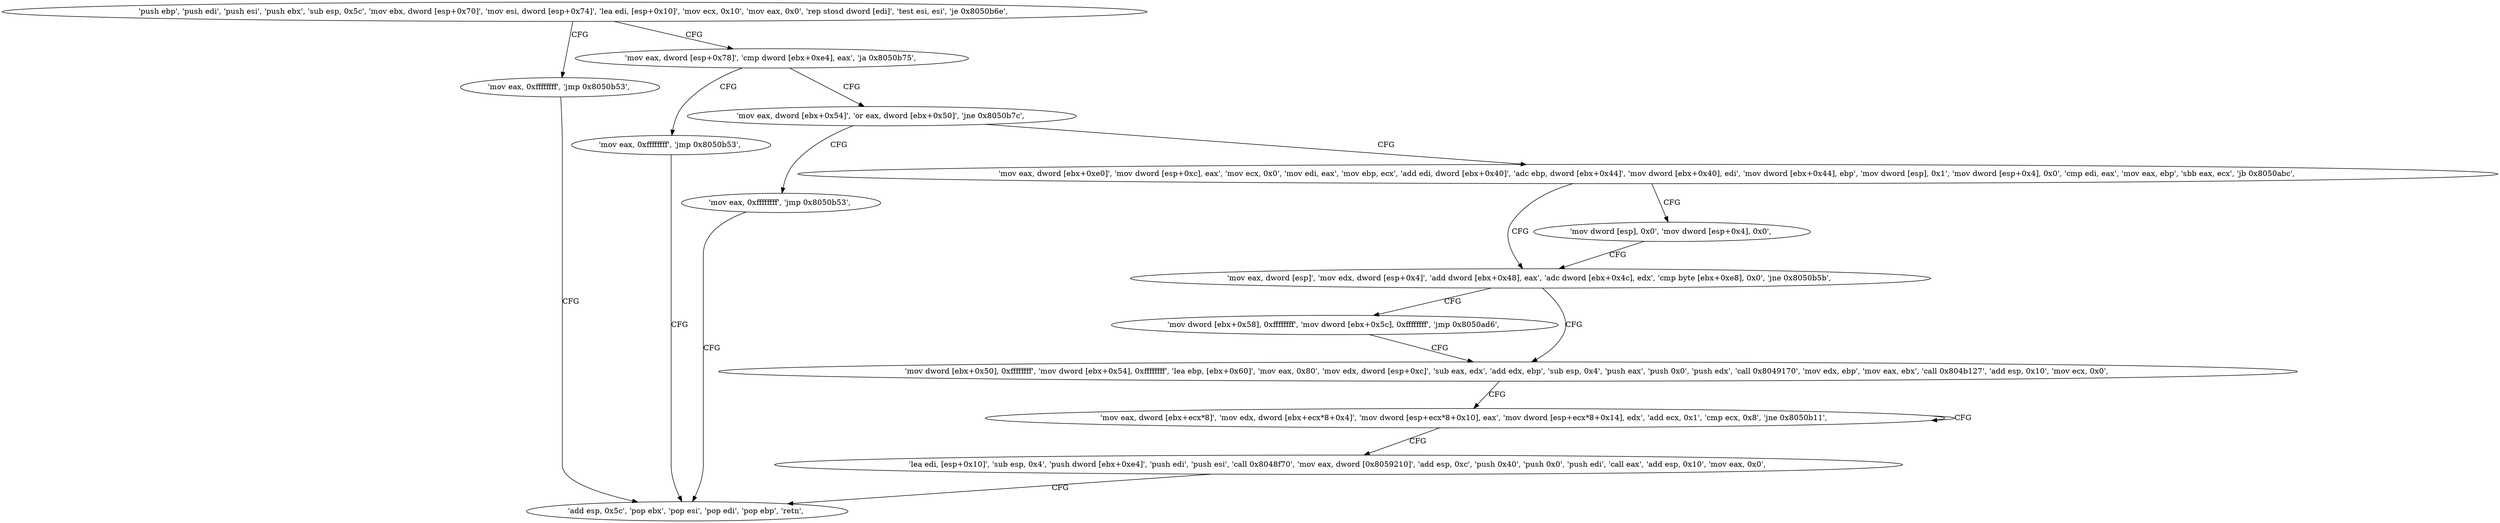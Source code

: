 digraph "func" {
"134548020" [label = "'push ebp', 'push edi', 'push esi', 'push ebx', 'sub esp, 0x5c', 'mov ebx, dword [esp+0x70]', 'mov esi, dword [esp+0x74]', 'lea edi, [esp+0x10]', 'mov ecx, 0x10', 'mov eax, 0x0', 'rep stosd dword [edi]', 'test esi, esi', 'je 0x8050b6e', " ]
"134548334" [label = "'mov eax, 0xffffffff', 'jmp 0x8050b53', " ]
"134548059" [label = "'mov eax, dword [esp+0x78]', 'cmp dword [ebx+0xe4], eax', 'ja 0x8050b75', " ]
"134548307" [label = "'add esp, 0x5c', 'pop ebx', 'pop esi', 'pop edi', 'pop ebp', 'retn', " ]
"134548341" [label = "'mov eax, 0xffffffff', 'jmp 0x8050b53', " ]
"134548075" [label = "'mov eax, dword [ebx+0x54]', 'or eax, dword [ebx+0x50]', 'jne 0x8050b7c', " ]
"134548348" [label = "'mov eax, 0xffffffff', 'jmp 0x8050b53', " ]
"134548087" [label = "'mov eax, dword [ebx+0xe0]', 'mov dword [esp+0xc], eax', 'mov ecx, 0x0', 'mov edi, eax', 'mov ebp, ecx', 'add edi, dword [ebx+0x40]', 'adc ebp, dword [ebx+0x44]', 'mov dword [ebx+0x40], edi', 'mov dword [ebx+0x44], ebp', 'mov dword [esp], 0x1', 'mov dword [esp+0x4], 0x0', 'cmp edi, eax', 'mov eax, ebp', 'sbb eax, ecx', 'jb 0x8050abc', " ]
"134548156" [label = "'mov eax, dword [esp]', 'mov edx, dword [esp+0x4]', 'add dword [ebx+0x48], eax', 'adc dword [ebx+0x4c], edx', 'cmp byte [ebx+0xe8], 0x0', 'jne 0x8050b5b', " ]
"134548141" [label = "'mov dword [esp], 0x0', 'mov dword [esp+0x4], 0x0', " ]
"134548315" [label = "'mov dword [ebx+0x58], 0xffffffff', 'mov dword [ebx+0x5c], 0xffffffff', 'jmp 0x8050ad6', " ]
"134548182" [label = "'mov dword [ebx+0x50], 0xffffffff', 'mov dword [ebx+0x54], 0xffffffff', 'lea ebp, [ebx+0x60]', 'mov eax, 0x80', 'mov edx, dword [esp+0xc]', 'sub eax, edx', 'add edx, ebp', 'sub esp, 0x4', 'push eax', 'push 0x0', 'push edx', 'call 0x8049170', 'mov edx, ebp', 'mov eax, ebx', 'call 0x804b127', 'add esp, 0x10', 'mov ecx, 0x0', " ]
"134548241" [label = "'mov eax, dword [ebx+ecx*8]', 'mov edx, dword [ebx+ecx*8+0x4]', 'mov dword [esp+ecx*8+0x10], eax', 'mov dword [esp+ecx*8+0x14], edx', 'add ecx, 0x1', 'cmp ecx, 0x8', 'jne 0x8050b11', " ]
"134548264" [label = "'lea edi, [esp+0x10]', 'sub esp, 0x4', 'push dword [ebx+0xe4]', 'push edi', 'push esi', 'call 0x8048f70', 'mov eax, dword [0x8059210]', 'add esp, 0xc', 'push 0x40', 'push 0x0', 'push edi', 'call eax', 'add esp, 0x10', 'mov eax, 0x0', " ]
"134548020" -> "134548334" [ label = "CFG" ]
"134548020" -> "134548059" [ label = "CFG" ]
"134548334" -> "134548307" [ label = "CFG" ]
"134548059" -> "134548341" [ label = "CFG" ]
"134548059" -> "134548075" [ label = "CFG" ]
"134548341" -> "134548307" [ label = "CFG" ]
"134548075" -> "134548348" [ label = "CFG" ]
"134548075" -> "134548087" [ label = "CFG" ]
"134548348" -> "134548307" [ label = "CFG" ]
"134548087" -> "134548156" [ label = "CFG" ]
"134548087" -> "134548141" [ label = "CFG" ]
"134548156" -> "134548315" [ label = "CFG" ]
"134548156" -> "134548182" [ label = "CFG" ]
"134548141" -> "134548156" [ label = "CFG" ]
"134548315" -> "134548182" [ label = "CFG" ]
"134548182" -> "134548241" [ label = "CFG" ]
"134548241" -> "134548241" [ label = "CFG" ]
"134548241" -> "134548264" [ label = "CFG" ]
"134548264" -> "134548307" [ label = "CFG" ]
}

